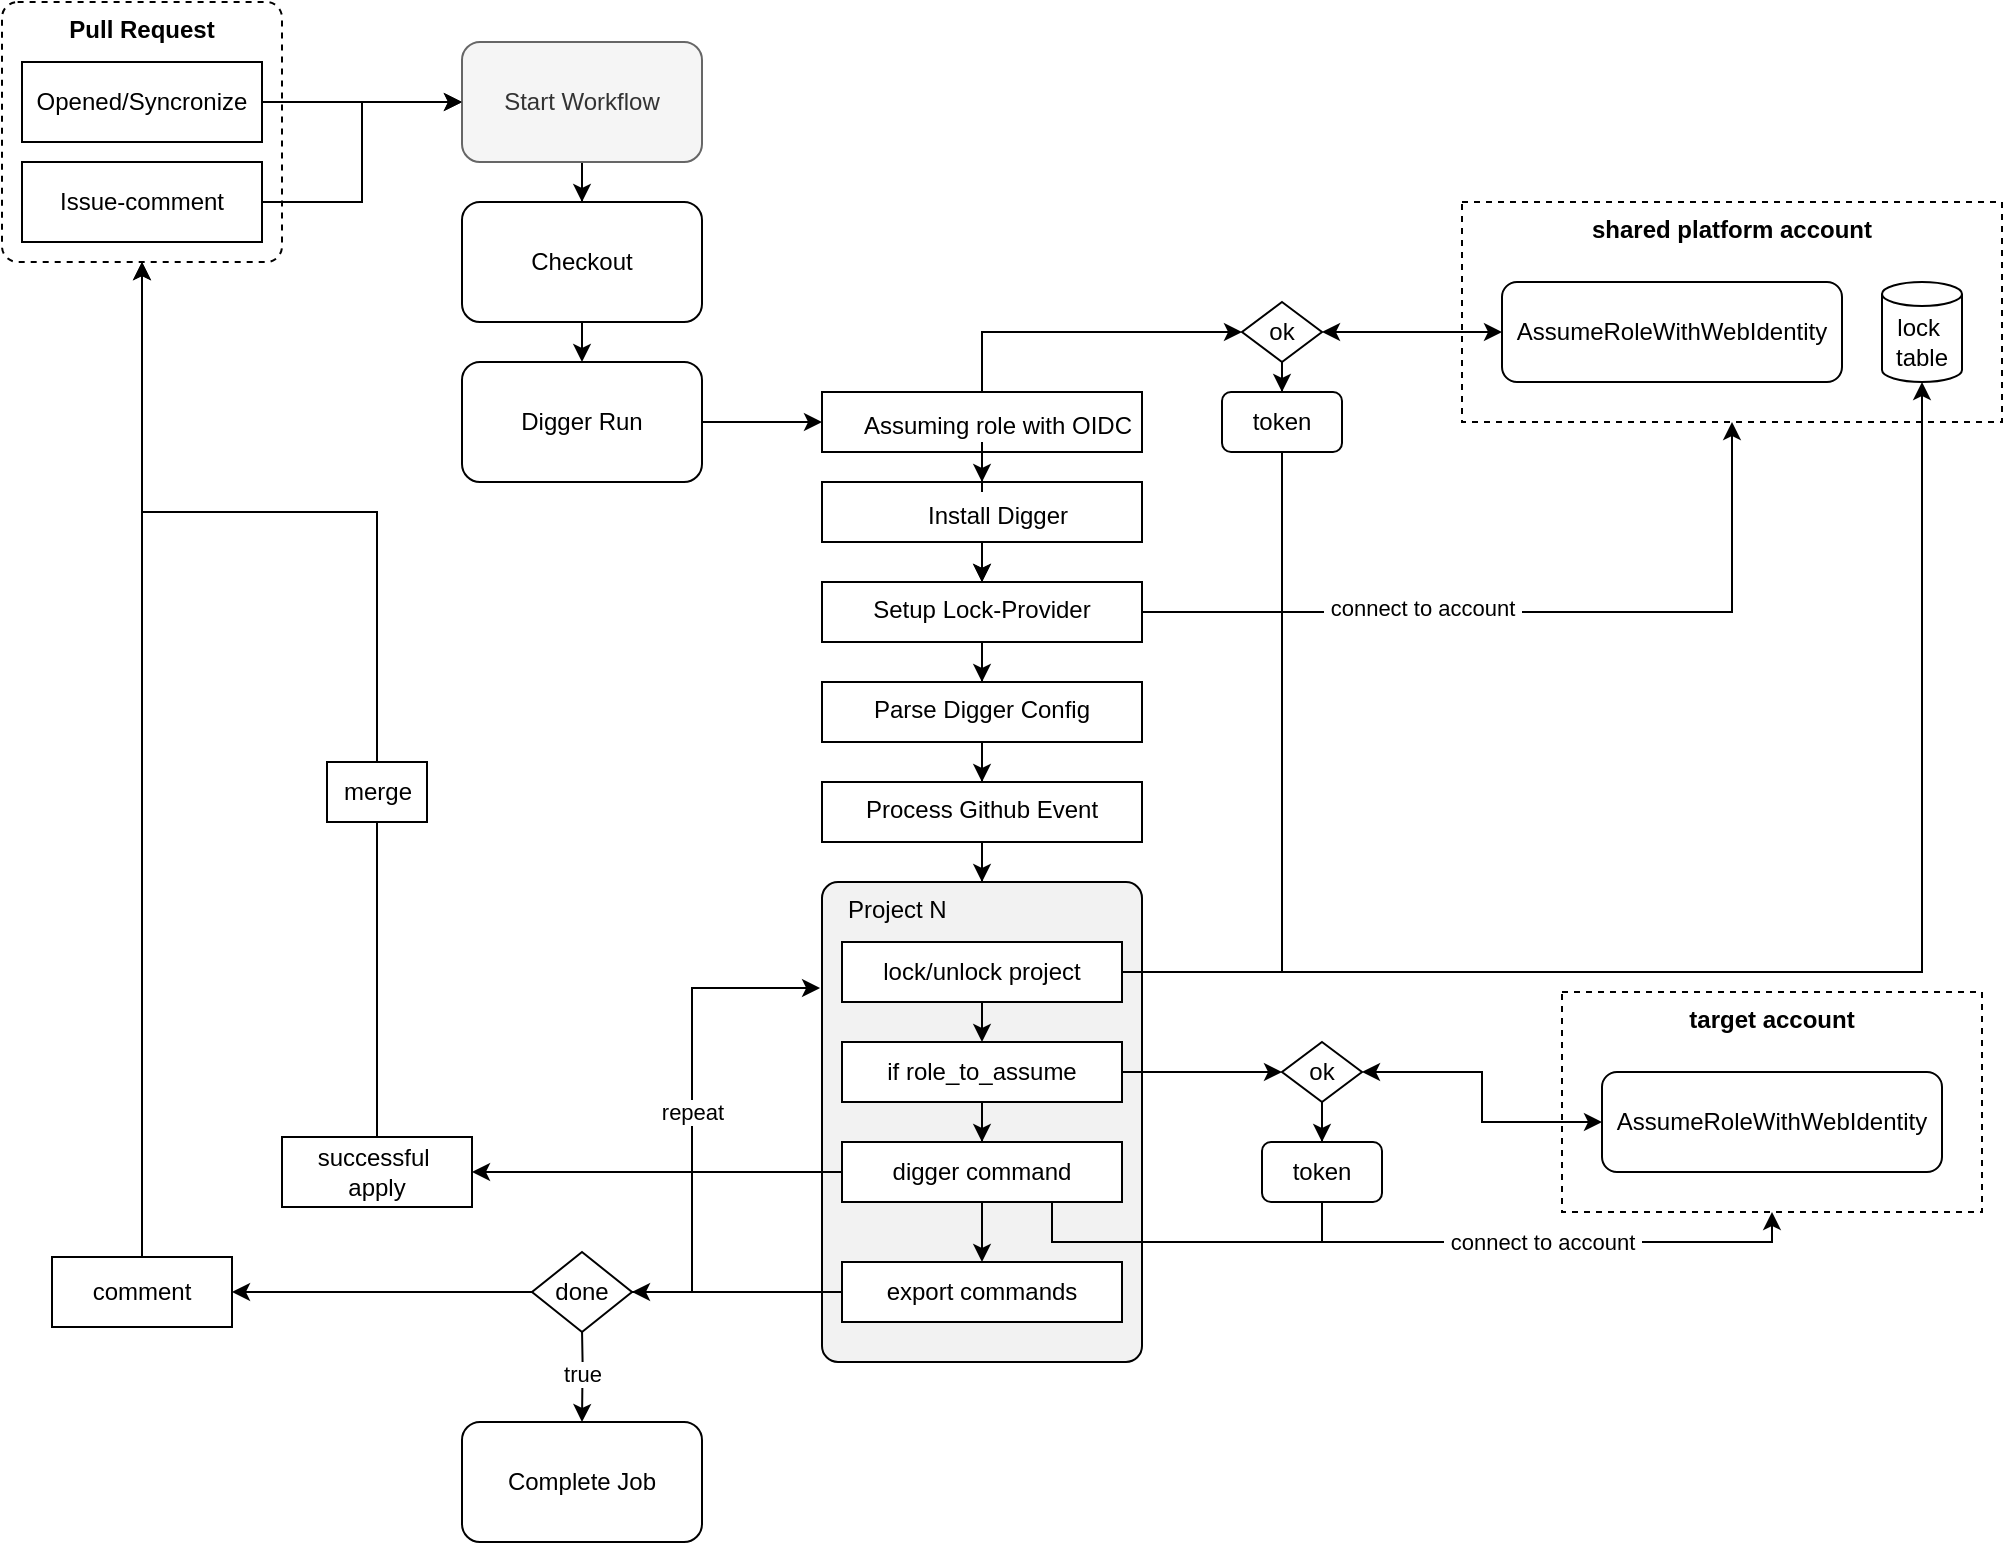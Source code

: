 <mxfile version="24.7.17">
  <diagram name="Page-1" id="_xfy8G3brMabJQbjCC5w">
    <mxGraphModel dx="1026" dy="1791" grid="1" gridSize="10" guides="1" tooltips="1" connect="1" arrows="1" fold="1" page="1" pageScale="1" pageWidth="850" pageHeight="1100" math="0" shadow="0">
      <root>
        <mxCell id="0" />
        <mxCell id="1" parent="0" />
        <mxCell id="85AfOMCodYiveINTdbXn-158" value="Pull Request" style="rounded=1;whiteSpace=wrap;html=1;verticalAlign=top;fontStyle=1;dashed=1;arcSize=6;" vertex="1" parent="1">
          <mxGeometry x="670" y="-60" width="140" height="130" as="geometry" />
        </mxCell>
        <mxCell id="85AfOMCodYiveINTdbXn-77" value="&lt;b&gt;shared platform account&lt;/b&gt;" style="rounded=0;whiteSpace=wrap;html=1;verticalAlign=top;dashed=1;" vertex="1" parent="1">
          <mxGeometry x="1400" y="40" width="270" height="110" as="geometry" />
        </mxCell>
        <mxCell id="85AfOMCodYiveINTdbXn-78" value="AssumeRoleWithWebIdentity" style="rounded=1;whiteSpace=wrap;html=1;" vertex="1" parent="1">
          <mxGeometry x="1420" y="80" width="170" height="50" as="geometry" />
        </mxCell>
        <mxCell id="85AfOMCodYiveINTdbXn-79" style="edgeStyle=orthogonalEdgeStyle;rounded=0;orthogonalLoop=1;jettySize=auto;html=1;" edge="1" source="85AfOMCodYiveINTdbXn-80" target="85AfOMCodYiveINTdbXn-81" parent="1">
          <mxGeometry relative="1" as="geometry" />
        </mxCell>
        <mxCell id="85AfOMCodYiveINTdbXn-80" value="Digger Run" style="rounded=1;whiteSpace=wrap;html=1;" vertex="1" parent="1">
          <mxGeometry x="900" y="120" width="120" height="60" as="geometry" />
        </mxCell>
        <mxCell id="85AfOMCodYiveINTdbXn-89" value="" style="edgeStyle=orthogonalEdgeStyle;rounded=0;orthogonalLoop=1;jettySize=auto;html=1;" edge="1" parent="1" source="85AfOMCodYiveINTdbXn-81" target="85AfOMCodYiveINTdbXn-88">
          <mxGeometry relative="1" as="geometry" />
        </mxCell>
        <UserObject label="&lt;div style=&quot;caret-color: rgb(0, 0, 0); color: rgb(0, 0, 0); font-style: normal; font-variant-caps: normal; font-weight: 400; letter-spacing: normal; text-indent: 0px; text-transform: none; white-space: normal; word-spacing: 0px; -webkit-text-stroke-width: 0px; text-decoration: none; box-sizing: border-box;&quot; data-index=&quot;139&quot;&gt;&lt;div style=&quot;box-sizing: border-box; line-height: 20px; color: var(--fgColor-default, var(--color-fg-default)); background-color: var(--bgColor-neutral-muted, var(--color-neutral-subtle)); display: flex !important;&quot; class=&quot;js-check-step-line CheckStep-line d-flex log-line-plain&quot;&gt;&lt;span style=&quot;box-sizing: border-box; overflow-x: auto; white-space: pre-wrap; flex: 1 1 auto !important; margin-left: var(--base-size-16, 16px) !important; display: inline-block !important;&quot; class=&quot;CheckStep-line-content d-inline-block flex-auto ml-3 js-check-line-content&quot;&gt;&lt;span style=&quot;box-sizing: border-box;&quot; class=&quot;&quot;&gt;Assuming role with OIDC&lt;/span&gt;&lt;/span&gt;&lt;/div&gt;&lt;/div&gt;" id="85AfOMCodYiveINTdbXn-81">
          <mxCell style="text;whiteSpace=wrap;html=1;strokeColor=default;align=center;" vertex="1" parent="1">
            <mxGeometry x="1080" y="135" width="160" height="30" as="geometry" />
          </mxCell>
        </UserObject>
        <mxCell id="85AfOMCodYiveINTdbXn-82" value="lock&amp;nbsp;&lt;div&gt;table&lt;/div&gt;" style="shape=cylinder3;whiteSpace=wrap;html=1;boundedLbl=1;backgroundOutline=1;size=6;" vertex="1" parent="1">
          <mxGeometry x="1610" y="80" width="40" height="50" as="geometry" />
        </mxCell>
        <mxCell id="85AfOMCodYiveINTdbXn-83" value="" style="edgeStyle=orthogonalEdgeStyle;rounded=0;orthogonalLoop=1;jettySize=auto;html=1;entryX=0;entryY=0.5;entryDx=0;entryDy=0;startArrow=none;startFill=0;" edge="1" source="85AfOMCodYiveINTdbXn-81" target="85AfOMCodYiveINTdbXn-86" parent="1">
          <mxGeometry relative="1" as="geometry">
            <mxPoint x="1160" y="135" as="sourcePoint" />
            <mxPoint x="1420" y="105" as="targetPoint" />
            <Array as="points">
              <mxPoint x="1160" y="105" />
            </Array>
          </mxGeometry>
        </mxCell>
        <mxCell id="85AfOMCodYiveINTdbXn-84" style="edgeStyle=orthogonalEdgeStyle;rounded=0;orthogonalLoop=1;jettySize=auto;html=1;entryX=0;entryY=0.5;entryDx=0;entryDy=0;startArrow=classic;startFill=1;" edge="1" source="85AfOMCodYiveINTdbXn-86" target="85AfOMCodYiveINTdbXn-78" parent="1">
          <mxGeometry relative="1" as="geometry" />
        </mxCell>
        <mxCell id="85AfOMCodYiveINTdbXn-97" value="" style="edgeStyle=orthogonalEdgeStyle;rounded=0;orthogonalLoop=1;jettySize=auto;html=1;" edge="1" parent="1" source="85AfOMCodYiveINTdbXn-86" target="85AfOMCodYiveINTdbXn-96">
          <mxGeometry relative="1" as="geometry" />
        </mxCell>
        <mxCell id="85AfOMCodYiveINTdbXn-86" value="ok" style="rhombus;whiteSpace=wrap;html=1;" vertex="1" parent="1">
          <mxGeometry x="1290" y="90" width="40" height="30" as="geometry" />
        </mxCell>
        <mxCell id="85AfOMCodYiveINTdbXn-91" value="" style="edgeStyle=orthogonalEdgeStyle;rounded=0;orthogonalLoop=1;jettySize=auto;html=1;" edge="1" parent="1" source="85AfOMCodYiveINTdbXn-88" target="85AfOMCodYiveINTdbXn-90">
          <mxGeometry relative="1" as="geometry" />
        </mxCell>
        <mxCell id="85AfOMCodYiveINTdbXn-100" value="" style="edgeStyle=orthogonalEdgeStyle;rounded=0;orthogonalLoop=1;jettySize=auto;html=1;" edge="1" parent="1" source="85AfOMCodYiveINTdbXn-88" target="85AfOMCodYiveINTdbXn-90">
          <mxGeometry relative="1" as="geometry" />
        </mxCell>
        <UserObject label="&lt;div style=&quot;caret-color: rgb(0, 0, 0); color: rgb(0, 0, 0); font-style: normal; font-variant-caps: normal; font-weight: 400; letter-spacing: normal; text-indent: 0px; text-transform: none; white-space: normal; word-spacing: 0px; -webkit-text-stroke-width: 0px; text-decoration: none; box-sizing: border-box;&quot; data-index=&quot;139&quot;&gt;&lt;div style=&quot;box-sizing: border-box; line-height: 20px; color: var(--fgColor-default, var(--color-fg-default)); background-color: var(--bgColor-neutral-muted, var(--color-neutral-subtle)); display: flex !important;&quot; class=&quot;js-check-step-line CheckStep-line d-flex log-line-plain&quot;&gt;&lt;span style=&quot;box-sizing: border-box; overflow-x: auto; white-space: pre-wrap; flex: 1 1 auto !important; margin-left: var(--base-size-16, 16px) !important; display: inline-block !important;&quot; class=&quot;CheckStep-line-content d-inline-block flex-auto ml-3 js-check-line-content&quot;&gt;&lt;span style=&quot;box-sizing: border-box;&quot; class=&quot;&quot;&gt;Install Digger&lt;/span&gt;&lt;/span&gt;&lt;/div&gt;&lt;/div&gt;" id="85AfOMCodYiveINTdbXn-88">
          <mxCell style="text;whiteSpace=wrap;html=1;strokeColor=default;align=center;" vertex="1" parent="1">
            <mxGeometry x="1080" y="180" width="160" height="30" as="geometry" />
          </mxCell>
        </UserObject>
        <mxCell id="85AfOMCodYiveINTdbXn-95" value="" style="edgeStyle=orthogonalEdgeStyle;rounded=0;orthogonalLoop=1;jettySize=auto;html=1;" edge="1" parent="1" source="85AfOMCodYiveINTdbXn-90" target="85AfOMCodYiveINTdbXn-94">
          <mxGeometry relative="1" as="geometry" />
        </mxCell>
        <mxCell id="85AfOMCodYiveINTdbXn-103" style="edgeStyle=orthogonalEdgeStyle;rounded=0;orthogonalLoop=1;jettySize=auto;html=1;entryX=0.5;entryY=1;entryDx=0;entryDy=0;" edge="1" parent="1" source="85AfOMCodYiveINTdbXn-90" target="85AfOMCodYiveINTdbXn-77">
          <mxGeometry relative="1" as="geometry" />
        </mxCell>
        <mxCell id="85AfOMCodYiveINTdbXn-104" value="&amp;nbsp;connect to account&amp;nbsp;" style="edgeLabel;html=1;align=center;verticalAlign=middle;resizable=0;points=[];" vertex="1" connectable="0" parent="85AfOMCodYiveINTdbXn-103">
          <mxGeometry x="-0.282" y="2" relative="1" as="geometry">
            <mxPoint as="offset" />
          </mxGeometry>
        </mxCell>
        <UserObject label="Setup Lock-Provider" id="85AfOMCodYiveINTdbXn-90">
          <mxCell style="text;whiteSpace=wrap;html=1;strokeColor=default;align=center;" vertex="1" parent="1">
            <mxGeometry x="1080" y="230" width="160" height="30" as="geometry" />
          </mxCell>
        </UserObject>
        <mxCell id="85AfOMCodYiveINTdbXn-102" value="" style="edgeStyle=orthogonalEdgeStyle;rounded=0;orthogonalLoop=1;jettySize=auto;html=1;" edge="1" parent="1" source="85AfOMCodYiveINTdbXn-94" target="85AfOMCodYiveINTdbXn-101">
          <mxGeometry relative="1" as="geometry" />
        </mxCell>
        <UserObject label="&lt;span style=&quot;white-space: pre-wrap;&quot;&gt;Parse Digger Config&lt;/span&gt;" id="85AfOMCodYiveINTdbXn-94">
          <mxCell style="text;whiteSpace=wrap;html=1;strokeColor=default;align=center;" vertex="1" parent="1">
            <mxGeometry x="1080" y="280" width="160" height="30" as="geometry" />
          </mxCell>
        </UserObject>
        <mxCell id="85AfOMCodYiveINTdbXn-96" value="token" style="rounded=1;whiteSpace=wrap;html=1;" vertex="1" parent="1">
          <mxGeometry x="1280" y="135" width="60" height="30" as="geometry" />
        </mxCell>
        <mxCell id="85AfOMCodYiveINTdbXn-112" style="edgeStyle=orthogonalEdgeStyle;rounded=0;orthogonalLoop=1;jettySize=auto;html=1;entryX=0.5;entryY=0;entryDx=0;entryDy=0;" edge="1" parent="1" source="85AfOMCodYiveINTdbXn-101" target="85AfOMCodYiveINTdbXn-106">
          <mxGeometry relative="1" as="geometry" />
        </mxCell>
        <UserObject label="&lt;span style=&quot;white-space: pre-wrap;&quot;&gt;Process Github Event&lt;/span&gt;" id="85AfOMCodYiveINTdbXn-101">
          <mxCell style="text;whiteSpace=wrap;html=1;strokeColor=default;align=center;fillColor=default;" vertex="1" parent="1">
            <mxGeometry x="1080" y="330" width="160" height="30" as="geometry" />
          </mxCell>
        </UserObject>
        <mxCell id="85AfOMCodYiveINTdbXn-106" value="Project N" style="rounded=1;whiteSpace=wrap;html=1;verticalAlign=top;align=left;spacingLeft=11;arcSize=5;fillColor=#F2F2F2;" vertex="1" parent="1">
          <mxGeometry x="1080" y="380" width="160" height="240" as="geometry" />
        </mxCell>
        <mxCell id="85AfOMCodYiveINTdbXn-107" value="" style="group" vertex="1" connectable="0" parent="1">
          <mxGeometry x="1450" y="435" width="210" height="110" as="geometry" />
        </mxCell>
        <mxCell id="85AfOMCodYiveINTdbXn-108" value="&lt;b&gt;target account&lt;/b&gt;" style="rounded=0;whiteSpace=wrap;html=1;verticalAlign=top;dashed=1;" vertex="1" parent="85AfOMCodYiveINTdbXn-107">
          <mxGeometry width="210" height="110" as="geometry" />
        </mxCell>
        <mxCell id="85AfOMCodYiveINTdbXn-109" value="AssumeRoleWithWebIdentity" style="rounded=1;whiteSpace=wrap;html=1;" vertex="1" parent="85AfOMCodYiveINTdbXn-107">
          <mxGeometry x="20" y="40" width="170" height="50" as="geometry" />
        </mxCell>
        <mxCell id="85AfOMCodYiveINTdbXn-128" style="edgeStyle=orthogonalEdgeStyle;rounded=0;orthogonalLoop=1;jettySize=auto;html=1;exitX=0.5;exitY=1;exitDx=0;exitDy=0;entryX=0.5;entryY=0;entryDx=0;entryDy=0;" edge="1" parent="1" source="85AfOMCodYiveINTdbXn-110" target="85AfOMCodYiveINTdbXn-113">
          <mxGeometry relative="1" as="geometry" />
        </mxCell>
        <mxCell id="85AfOMCodYiveINTdbXn-149" style="edgeStyle=orthogonalEdgeStyle;rounded=0;orthogonalLoop=1;jettySize=auto;html=1;entryX=0.5;entryY=1;entryDx=0;entryDy=0;endArrow=none;endFill=0;" edge="1" parent="1" source="85AfOMCodYiveINTdbXn-110" target="85AfOMCodYiveINTdbXn-96">
          <mxGeometry relative="1" as="geometry" />
        </mxCell>
        <mxCell id="85AfOMCodYiveINTdbXn-110" value="lock/unlock project" style="rounded=0;whiteSpace=wrap;html=1;" vertex="1" parent="1">
          <mxGeometry x="1090" y="410" width="140" height="30" as="geometry" />
        </mxCell>
        <mxCell id="85AfOMCodYiveINTdbXn-111" style="edgeStyle=orthogonalEdgeStyle;rounded=0;orthogonalLoop=1;jettySize=auto;html=1;entryX=0.5;entryY=1;entryDx=0;entryDy=0;entryPerimeter=0;" edge="1" parent="1" source="85AfOMCodYiveINTdbXn-110" target="85AfOMCodYiveINTdbXn-82">
          <mxGeometry relative="1" as="geometry" />
        </mxCell>
        <mxCell id="85AfOMCodYiveINTdbXn-115" style="edgeStyle=orthogonalEdgeStyle;rounded=0;orthogonalLoop=1;jettySize=auto;html=1;entryX=0;entryY=0.5;entryDx=0;entryDy=0;" edge="1" parent="1" source="85AfOMCodYiveINTdbXn-113" target="85AfOMCodYiveINTdbXn-114">
          <mxGeometry relative="1" as="geometry" />
        </mxCell>
        <mxCell id="85AfOMCodYiveINTdbXn-129" style="edgeStyle=orthogonalEdgeStyle;rounded=0;orthogonalLoop=1;jettySize=auto;html=1;entryX=0.5;entryY=0;entryDx=0;entryDy=0;" edge="1" parent="1" source="85AfOMCodYiveINTdbXn-113" target="85AfOMCodYiveINTdbXn-121">
          <mxGeometry relative="1" as="geometry" />
        </mxCell>
        <mxCell id="85AfOMCodYiveINTdbXn-113" value="if role_to_assume" style="rounded=0;whiteSpace=wrap;html=1;" vertex="1" parent="1">
          <mxGeometry x="1090" y="460" width="140" height="30" as="geometry" />
        </mxCell>
        <mxCell id="85AfOMCodYiveINTdbXn-117" value="" style="edgeStyle=orthogonalEdgeStyle;rounded=0;orthogonalLoop=1;jettySize=auto;html=1;" edge="1" parent="1" source="85AfOMCodYiveINTdbXn-114" target="85AfOMCodYiveINTdbXn-116">
          <mxGeometry relative="1" as="geometry" />
        </mxCell>
        <mxCell id="85AfOMCodYiveINTdbXn-120" style="edgeStyle=orthogonalEdgeStyle;rounded=0;orthogonalLoop=1;jettySize=auto;html=1;exitX=1;exitY=0.5;exitDx=0;exitDy=0;entryX=0;entryY=0.5;entryDx=0;entryDy=0;startArrow=classic;startFill=1;" edge="1" parent="1" source="85AfOMCodYiveINTdbXn-114" target="85AfOMCodYiveINTdbXn-109">
          <mxGeometry relative="1" as="geometry" />
        </mxCell>
        <mxCell id="85AfOMCodYiveINTdbXn-114" value="ok" style="rhombus;whiteSpace=wrap;html=1;" vertex="1" parent="1">
          <mxGeometry x="1310" y="460" width="40" height="30" as="geometry" />
        </mxCell>
        <mxCell id="85AfOMCodYiveINTdbXn-150" style="edgeStyle=orthogonalEdgeStyle;rounded=0;orthogonalLoop=1;jettySize=auto;html=1;endArrow=none;endFill=0;" edge="1" parent="1" source="85AfOMCodYiveINTdbXn-116">
          <mxGeometry relative="1" as="geometry">
            <mxPoint x="1330" y="560" as="targetPoint" />
          </mxGeometry>
        </mxCell>
        <mxCell id="85AfOMCodYiveINTdbXn-116" value="token" style="rounded=1;whiteSpace=wrap;html=1;" vertex="1" parent="1">
          <mxGeometry x="1300" y="510" width="60" height="30" as="geometry" />
        </mxCell>
        <mxCell id="85AfOMCodYiveINTdbXn-124" style="edgeStyle=orthogonalEdgeStyle;rounded=0;orthogonalLoop=1;jettySize=auto;html=1;exitX=0.75;exitY=1;exitDx=0;exitDy=0;entryX=0.5;entryY=1;entryDx=0;entryDy=0;" edge="1" parent="1" source="85AfOMCodYiveINTdbXn-121" target="85AfOMCodYiveINTdbXn-108">
          <mxGeometry relative="1" as="geometry" />
        </mxCell>
        <mxCell id="85AfOMCodYiveINTdbXn-125" value="&amp;nbsp;connect to account&amp;nbsp;" style="edgeLabel;html=1;align=center;verticalAlign=middle;resizable=0;points=[];" vertex="1" connectable="0" parent="85AfOMCodYiveINTdbXn-124">
          <mxGeometry x="0.027" relative="1" as="geometry">
            <mxPoint x="62" as="offset" />
          </mxGeometry>
        </mxCell>
        <mxCell id="85AfOMCodYiveINTdbXn-134" value="" style="edgeStyle=orthogonalEdgeStyle;rounded=0;orthogonalLoop=1;jettySize=auto;html=1;" edge="1" parent="1" source="85AfOMCodYiveINTdbXn-121" target="85AfOMCodYiveINTdbXn-133">
          <mxGeometry relative="1" as="geometry" />
        </mxCell>
        <mxCell id="85AfOMCodYiveINTdbXn-163" value="" style="edgeStyle=orthogonalEdgeStyle;rounded=0;orthogonalLoop=1;jettySize=auto;html=1;" edge="1" parent="1" source="85AfOMCodYiveINTdbXn-121" target="85AfOMCodYiveINTdbXn-162">
          <mxGeometry relative="1" as="geometry" />
        </mxCell>
        <mxCell id="85AfOMCodYiveINTdbXn-121" value="digger command" style="rounded=0;whiteSpace=wrap;html=1;" vertex="1" parent="1">
          <mxGeometry x="1090" y="510" width="140" height="30" as="geometry" />
        </mxCell>
        <mxCell id="85AfOMCodYiveINTdbXn-131" style="edgeStyle=orthogonalEdgeStyle;rounded=0;orthogonalLoop=1;jettySize=auto;html=1;exitX=0.5;exitY=1;exitDx=0;exitDy=0;entryX=0.5;entryY=0;entryDx=0;entryDy=0;" edge="1" parent="1" source="85AfOMCodYiveINTdbXn-130" target="85AfOMCodYiveINTdbXn-80">
          <mxGeometry relative="1" as="geometry" />
        </mxCell>
        <mxCell id="85AfOMCodYiveINTdbXn-130" value="Checkout" style="rounded=1;whiteSpace=wrap;html=1;" vertex="1" parent="1">
          <mxGeometry x="900" y="40" width="120" height="60" as="geometry" />
        </mxCell>
        <mxCell id="85AfOMCodYiveINTdbXn-132" value="Complete Job" style="rounded=1;whiteSpace=wrap;html=1;" vertex="1" parent="1">
          <mxGeometry x="900" y="650" width="120" height="60" as="geometry" />
        </mxCell>
        <mxCell id="85AfOMCodYiveINTdbXn-137" style="edgeStyle=orthogonalEdgeStyle;rounded=0;orthogonalLoop=1;jettySize=auto;html=1;entryX=1;entryY=0.5;entryDx=0;entryDy=0;" edge="1" parent="1" source="85AfOMCodYiveINTdbXn-133" target="85AfOMCodYiveINTdbXn-135">
          <mxGeometry relative="1" as="geometry" />
        </mxCell>
        <mxCell id="85AfOMCodYiveINTdbXn-133" value="export commands" style="rounded=0;whiteSpace=wrap;html=1;" vertex="1" parent="1">
          <mxGeometry x="1090" y="570" width="140" height="30" as="geometry" />
        </mxCell>
        <mxCell id="85AfOMCodYiveINTdbXn-138" style="edgeStyle=orthogonalEdgeStyle;rounded=0;orthogonalLoop=1;jettySize=auto;html=1;entryX=-0.006;entryY=0.221;entryDx=0;entryDy=0;entryPerimeter=0;" edge="1" parent="1" source="85AfOMCodYiveINTdbXn-135" target="85AfOMCodYiveINTdbXn-106">
          <mxGeometry relative="1" as="geometry">
            <Array as="points">
              <mxPoint x="1015" y="433" />
            </Array>
          </mxGeometry>
        </mxCell>
        <mxCell id="85AfOMCodYiveINTdbXn-143" value="repeat" style="edgeLabel;html=1;align=center;verticalAlign=middle;resizable=0;points=[];" vertex="1" connectable="0" parent="85AfOMCodYiveINTdbXn-138">
          <mxGeometry x="-0.379" relative="1" as="geometry">
            <mxPoint y="-44" as="offset" />
          </mxGeometry>
        </mxCell>
        <mxCell id="85AfOMCodYiveINTdbXn-140" style="edgeStyle=orthogonalEdgeStyle;rounded=0;orthogonalLoop=1;jettySize=auto;html=1;entryX=0.5;entryY=0;entryDx=0;entryDy=0;" edge="1" parent="1" target="85AfOMCodYiveINTdbXn-132">
          <mxGeometry relative="1" as="geometry">
            <mxPoint x="959.76" y="590.0" as="sourcePoint" />
            <mxPoint x="959.76" y="645" as="targetPoint" />
            <Array as="points" />
          </mxGeometry>
        </mxCell>
        <mxCell id="85AfOMCodYiveINTdbXn-141" value="true" style="edgeLabel;html=1;align=center;verticalAlign=middle;resizable=0;points=[];" vertex="1" connectable="0" parent="85AfOMCodYiveINTdbXn-140">
          <mxGeometry x="0.193" relative="1" as="geometry">
            <mxPoint as="offset" />
          </mxGeometry>
        </mxCell>
        <mxCell id="85AfOMCodYiveINTdbXn-166" value="" style="edgeStyle=orthogonalEdgeStyle;rounded=0;orthogonalLoop=1;jettySize=auto;html=1;" edge="1" parent="1" source="85AfOMCodYiveINTdbXn-135" target="85AfOMCodYiveINTdbXn-165">
          <mxGeometry relative="1" as="geometry" />
        </mxCell>
        <mxCell id="85AfOMCodYiveINTdbXn-135" value="done" style="rhombus;whiteSpace=wrap;html=1;" vertex="1" parent="1">
          <mxGeometry x="935" y="565" width="50" height="40" as="geometry" />
        </mxCell>
        <mxCell id="85AfOMCodYiveINTdbXn-156" style="edgeStyle=orthogonalEdgeStyle;rounded=0;orthogonalLoop=1;jettySize=auto;html=1;exitX=1;exitY=0.5;exitDx=0;exitDy=0;entryX=0;entryY=0.5;entryDx=0;entryDy=0;" edge="1" parent="1" source="85AfOMCodYiveINTdbXn-152" target="85AfOMCodYiveINTdbXn-153">
          <mxGeometry relative="1" as="geometry" />
        </mxCell>
        <mxCell id="85AfOMCodYiveINTdbXn-152" value="Opened/Syncronize" style="rounded=0;whiteSpace=wrap;html=1;" vertex="1" parent="1">
          <mxGeometry x="680" y="-30" width="120" height="40" as="geometry" />
        </mxCell>
        <mxCell id="85AfOMCodYiveINTdbXn-154" style="edgeStyle=orthogonalEdgeStyle;rounded=0;orthogonalLoop=1;jettySize=auto;html=1;entryX=0.5;entryY=0;entryDx=0;entryDy=0;" edge="1" parent="1" source="85AfOMCodYiveINTdbXn-153" target="85AfOMCodYiveINTdbXn-130">
          <mxGeometry relative="1" as="geometry" />
        </mxCell>
        <mxCell id="85AfOMCodYiveINTdbXn-153" value="Start Workflow" style="rounded=1;whiteSpace=wrap;html=1;fillColor=#f5f5f5;fontColor=#333333;strokeColor=#666666;" vertex="1" parent="1">
          <mxGeometry x="900" y="-40" width="120" height="60" as="geometry" />
        </mxCell>
        <mxCell id="85AfOMCodYiveINTdbXn-157" style="edgeStyle=orthogonalEdgeStyle;rounded=0;orthogonalLoop=1;jettySize=auto;html=1;entryX=0;entryY=0.5;entryDx=0;entryDy=0;" edge="1" parent="1" source="85AfOMCodYiveINTdbXn-155" target="85AfOMCodYiveINTdbXn-153">
          <mxGeometry relative="1" as="geometry" />
        </mxCell>
        <mxCell id="85AfOMCodYiveINTdbXn-155" value="Issue-comment" style="rounded=0;whiteSpace=wrap;html=1;" vertex="1" parent="1">
          <mxGeometry x="680" y="20" width="120" height="40" as="geometry" />
        </mxCell>
        <mxCell id="85AfOMCodYiveINTdbXn-161" style="edgeStyle=orthogonalEdgeStyle;rounded=0;orthogonalLoop=1;jettySize=auto;html=1;exitX=0.5;exitY=0;exitDx=0;exitDy=0;" edge="1" parent="1" source="85AfOMCodYiveINTdbXn-159" target="85AfOMCodYiveINTdbXn-158">
          <mxGeometry relative="1" as="geometry" />
        </mxCell>
        <mxCell id="85AfOMCodYiveINTdbXn-159" value="merge" style="rounded=0;whiteSpace=wrap;html=1;" vertex="1" parent="1">
          <mxGeometry x="832.5" y="320" width="50" height="30" as="geometry" />
        </mxCell>
        <mxCell id="85AfOMCodYiveINTdbXn-164" style="edgeStyle=orthogonalEdgeStyle;rounded=0;orthogonalLoop=1;jettySize=auto;html=1;entryX=0.5;entryY=1;entryDx=0;entryDy=0;endArrow=none;endFill=0;" edge="1" parent="1" source="85AfOMCodYiveINTdbXn-162" target="85AfOMCodYiveINTdbXn-159">
          <mxGeometry relative="1" as="geometry" />
        </mxCell>
        <mxCell id="85AfOMCodYiveINTdbXn-162" value="successful&amp;nbsp;&lt;div&gt;apply&lt;/div&gt;" style="whiteSpace=wrap;html=1;rounded=0;" vertex="1" parent="1">
          <mxGeometry x="810" y="507.5" width="95" height="35" as="geometry" />
        </mxCell>
        <mxCell id="85AfOMCodYiveINTdbXn-167" style="edgeStyle=orthogonalEdgeStyle;rounded=0;orthogonalLoop=1;jettySize=auto;html=1;entryX=0.5;entryY=1;entryDx=0;entryDy=0;" edge="1" parent="1" source="85AfOMCodYiveINTdbXn-165" target="85AfOMCodYiveINTdbXn-158">
          <mxGeometry relative="1" as="geometry" />
        </mxCell>
        <mxCell id="85AfOMCodYiveINTdbXn-165" value="comment" style="whiteSpace=wrap;html=1;" vertex="1" parent="1">
          <mxGeometry x="695" y="567.5" width="90" height="35" as="geometry" />
        </mxCell>
      </root>
    </mxGraphModel>
  </diagram>
</mxfile>
